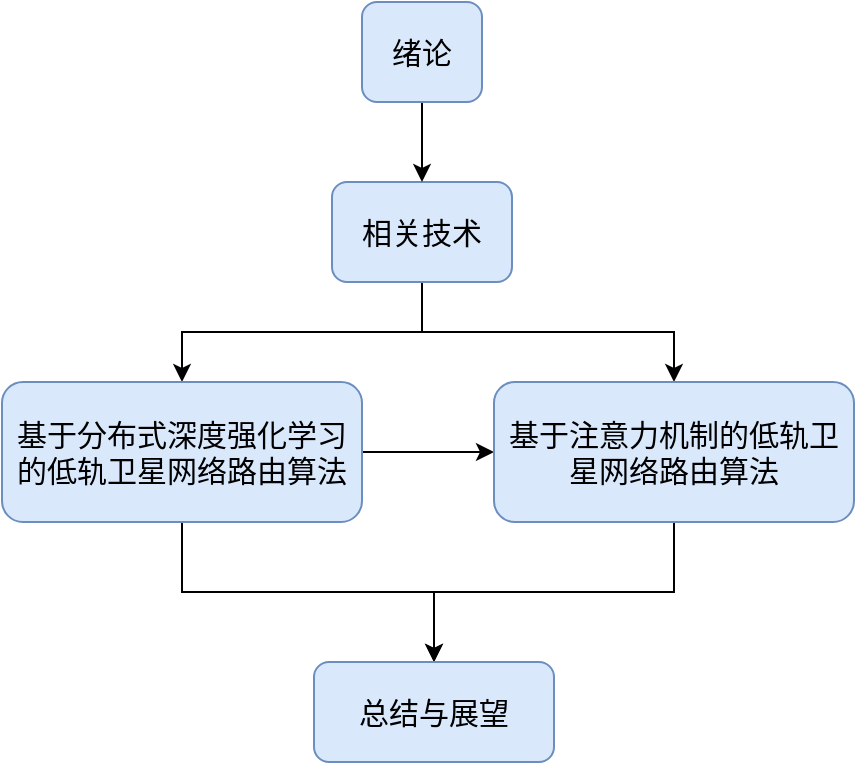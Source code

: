 <mxfile version="14.1.1" type="github">
  <diagram id="4nwnWLZcZ4zx3wffTewT" name="Page-1">
    <mxGraphModel dx="918" dy="764" grid="1" gridSize="10" guides="1" tooltips="1" connect="1" arrows="1" fold="1" page="1" pageScale="1" pageWidth="827" pageHeight="1169" math="0" shadow="0">
      <root>
        <mxCell id="0" />
        <mxCell id="1" parent="0" />
        <mxCell id="Jcrmtz6KC1sCRWMZGM7s-6" style="edgeStyle=orthogonalEdgeStyle;rounded=0;orthogonalLoop=1;jettySize=auto;html=1;exitX=0.5;exitY=1;exitDx=0;exitDy=0;entryX=0.5;entryY=0;entryDx=0;entryDy=0;fontSize=15;" edge="1" parent="1" source="Jcrmtz6KC1sCRWMZGM7s-1" target="Jcrmtz6KC1sCRWMZGM7s-2">
          <mxGeometry relative="1" as="geometry" />
        </mxCell>
        <mxCell id="Jcrmtz6KC1sCRWMZGM7s-7" style="edgeStyle=orthogonalEdgeStyle;rounded=0;orthogonalLoop=1;jettySize=auto;html=1;exitX=0.5;exitY=1;exitDx=0;exitDy=0;entryX=0.5;entryY=0;entryDx=0;entryDy=0;fontSize=15;" edge="1" parent="1" source="Jcrmtz6KC1sCRWMZGM7s-1" target="Jcrmtz6KC1sCRWMZGM7s-4">
          <mxGeometry relative="1" as="geometry" />
        </mxCell>
        <mxCell id="Jcrmtz6KC1sCRWMZGM7s-1" value="相关技术" style="rounded=1;whiteSpace=wrap;html=1;fontSize=15;fillColor=#dae8fc;strokeColor=#6c8ebf;" vertex="1" parent="1">
          <mxGeometry x="369" y="220" width="90" height="50" as="geometry" />
        </mxCell>
        <mxCell id="Jcrmtz6KC1sCRWMZGM7s-8" style="edgeStyle=orthogonalEdgeStyle;rounded=0;orthogonalLoop=1;jettySize=auto;html=1;exitX=1;exitY=0.5;exitDx=0;exitDy=0;entryX=0;entryY=0.5;entryDx=0;entryDy=0;fontSize=15;" edge="1" parent="1" source="Jcrmtz6KC1sCRWMZGM7s-2" target="Jcrmtz6KC1sCRWMZGM7s-4">
          <mxGeometry relative="1" as="geometry" />
        </mxCell>
        <mxCell id="Jcrmtz6KC1sCRWMZGM7s-10" style="edgeStyle=orthogonalEdgeStyle;rounded=0;orthogonalLoop=1;jettySize=auto;html=1;exitX=0.5;exitY=1;exitDx=0;exitDy=0;fontSize=15;" edge="1" parent="1" source="Jcrmtz6KC1sCRWMZGM7s-2" target="Jcrmtz6KC1sCRWMZGM7s-9">
          <mxGeometry relative="1" as="geometry" />
        </mxCell>
        <mxCell id="Jcrmtz6KC1sCRWMZGM7s-2" value="基于分布式深度强化学习的低轨卫星网络路由算法" style="rounded=1;whiteSpace=wrap;html=1;fontSize=15;fillColor=#dae8fc;strokeColor=#6c8ebf;" vertex="1" parent="1">
          <mxGeometry x="204" y="320" width="180" height="70" as="geometry" />
        </mxCell>
        <mxCell id="Jcrmtz6KC1sCRWMZGM7s-5" style="edgeStyle=orthogonalEdgeStyle;rounded=0;orthogonalLoop=1;jettySize=auto;html=1;exitX=0.5;exitY=1;exitDx=0;exitDy=0;entryX=0.5;entryY=0;entryDx=0;entryDy=0;fontSize=15;" edge="1" parent="1" source="Jcrmtz6KC1sCRWMZGM7s-3" target="Jcrmtz6KC1sCRWMZGM7s-1">
          <mxGeometry relative="1" as="geometry" />
        </mxCell>
        <mxCell id="Jcrmtz6KC1sCRWMZGM7s-3" value="绪论" style="rounded=1;whiteSpace=wrap;html=1;fontSize=15;fillColor=#dae8fc;strokeColor=#6c8ebf;" vertex="1" parent="1">
          <mxGeometry x="384" y="130" width="60" height="50" as="geometry" />
        </mxCell>
        <mxCell id="Jcrmtz6KC1sCRWMZGM7s-11" style="edgeStyle=orthogonalEdgeStyle;rounded=0;orthogonalLoop=1;jettySize=auto;html=1;exitX=0.5;exitY=1;exitDx=0;exitDy=0;fontSize=15;entryX=0.5;entryY=0;entryDx=0;entryDy=0;" edge="1" parent="1" source="Jcrmtz6KC1sCRWMZGM7s-4" target="Jcrmtz6KC1sCRWMZGM7s-9">
          <mxGeometry relative="1" as="geometry">
            <mxPoint x="420" y="470" as="targetPoint" />
          </mxGeometry>
        </mxCell>
        <mxCell id="Jcrmtz6KC1sCRWMZGM7s-4" value="&lt;span style=&quot;font-size: 15px&quot;&gt;基于注意力机制的低轨卫星网络路由算法&lt;/span&gt;" style="rounded=1;whiteSpace=wrap;html=1;fillColor=#dae8fc;strokeColor=#6c8ebf;" vertex="1" parent="1">
          <mxGeometry x="450" y="320" width="180" height="70" as="geometry" />
        </mxCell>
        <mxCell id="Jcrmtz6KC1sCRWMZGM7s-9" value="总结与展望" style="rounded=1;whiteSpace=wrap;html=1;fontSize=15;fillColor=#dae8fc;strokeColor=#6c8ebf;" vertex="1" parent="1">
          <mxGeometry x="360" y="460" width="120" height="50" as="geometry" />
        </mxCell>
      </root>
    </mxGraphModel>
  </diagram>
</mxfile>
